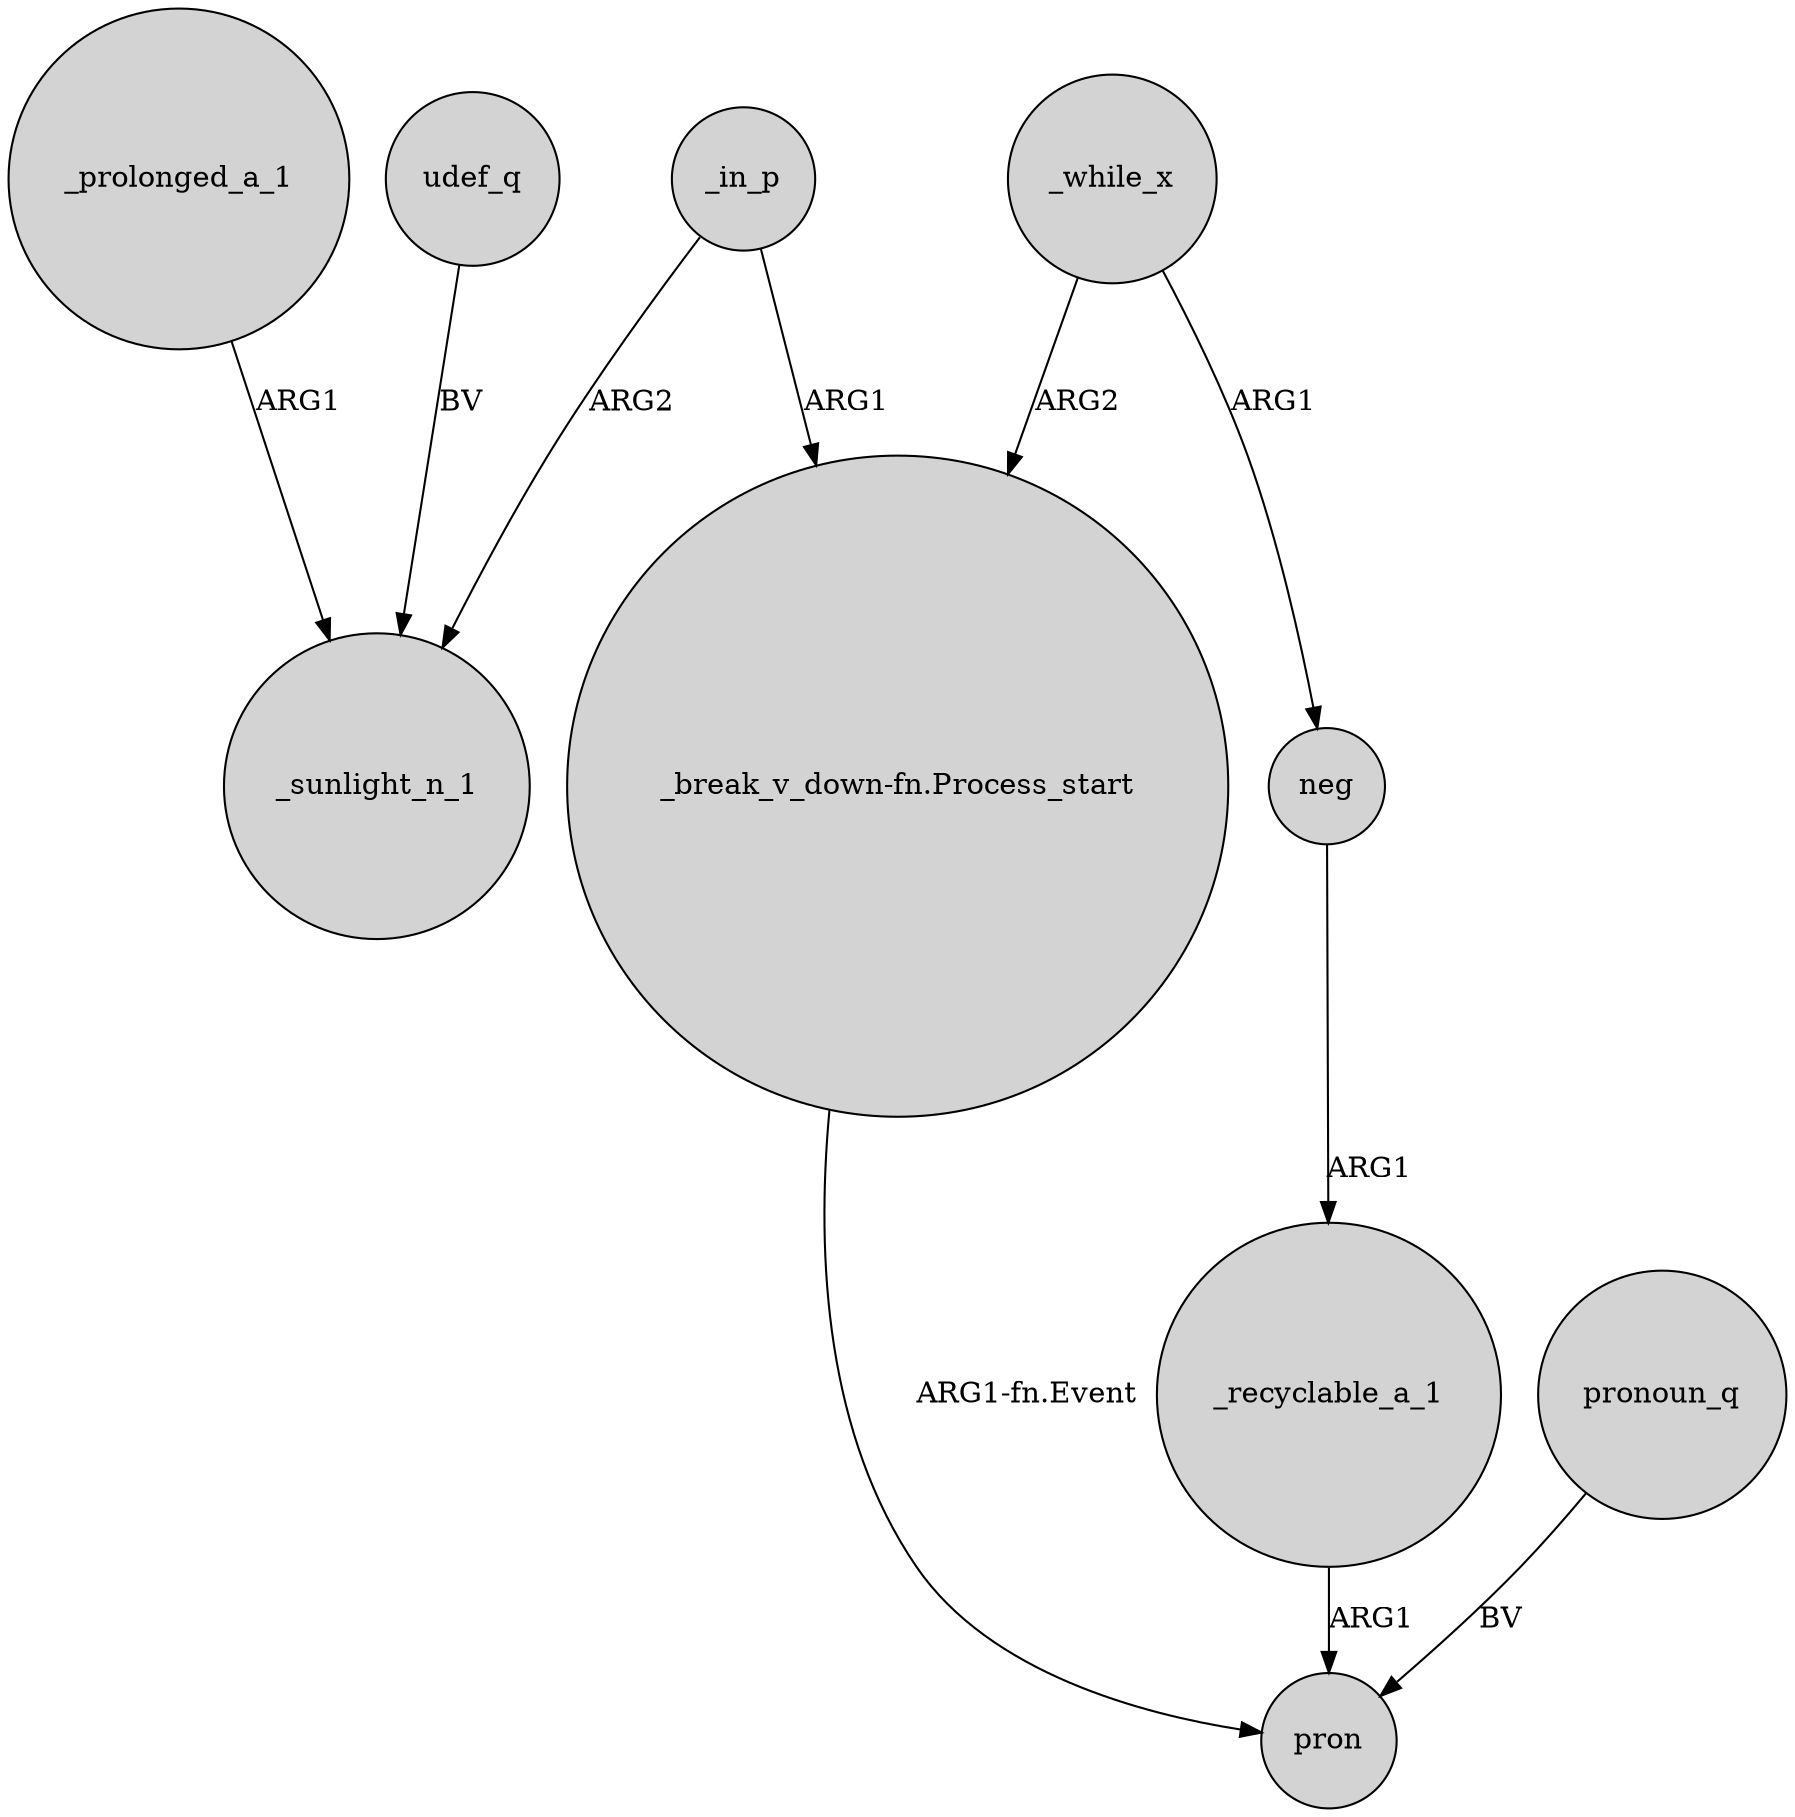 digraph {
	node [shape=circle style=filled]
	_prolonged_a_1 -> _sunlight_n_1 [label=ARG1]
	_in_p -> "_break_v_down-fn.Process_start" [label=ARG1]
	udef_q -> _sunlight_n_1 [label=BV]
	_in_p -> _sunlight_n_1 [label=ARG2]
	_while_x -> neg [label=ARG1]
	_while_x -> "_break_v_down-fn.Process_start" [label=ARG2]
	neg -> _recyclable_a_1 [label=ARG1]
	pronoun_q -> pron [label=BV]
	_recyclable_a_1 -> pron [label=ARG1]
	"_break_v_down-fn.Process_start" -> pron [label="ARG1-fn.Event"]
}
